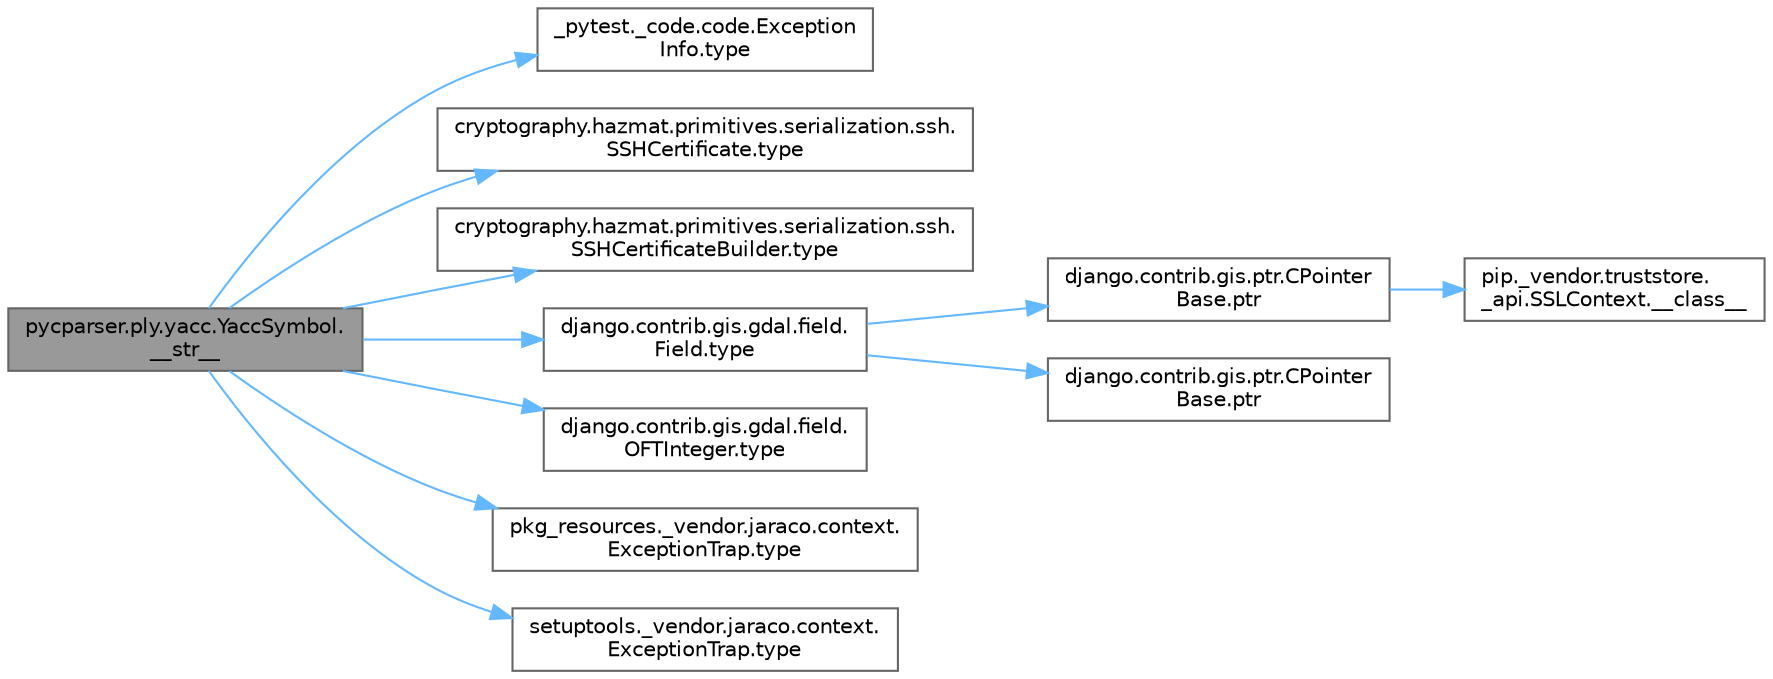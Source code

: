 digraph "pycparser.ply.yacc.YaccSymbol.__str__"
{
 // LATEX_PDF_SIZE
  bgcolor="transparent";
  edge [fontname=Helvetica,fontsize=10,labelfontname=Helvetica,labelfontsize=10];
  node [fontname=Helvetica,fontsize=10,shape=box,height=0.2,width=0.4];
  rankdir="LR";
  Node1 [id="Node000001",label="pycparser.ply.yacc.YaccSymbol.\l__str__",height=0.2,width=0.4,color="gray40", fillcolor="grey60", style="filled", fontcolor="black",tooltip=" "];
  Node1 -> Node2 [id="edge1_Node000001_Node000002",color="steelblue1",style="solid",tooltip=" "];
  Node2 [id="Node000002",label="_pytest._code.code.Exception\lInfo.type",height=0.2,width=0.4,color="grey40", fillcolor="white", style="filled",URL="$class__pytest_1_1__code_1_1code_1_1_exception_info.html#a0824ec04ae2da755cde298802ccde0d8",tooltip=" "];
  Node1 -> Node3 [id="edge2_Node000001_Node000003",color="steelblue1",style="solid",tooltip=" "];
  Node3 [id="Node000003",label="cryptography.hazmat.primitives.serialization.ssh.\lSSHCertificate.type",height=0.2,width=0.4,color="grey40", fillcolor="white", style="filled",URL="$classcryptography_1_1hazmat_1_1primitives_1_1serialization_1_1ssh_1_1_s_s_h_certificate.html#a98fd046c5d647c4d623ef8a0222ca0c3",tooltip=" "];
  Node1 -> Node4 [id="edge3_Node000001_Node000004",color="steelblue1",style="solid",tooltip=" "];
  Node4 [id="Node000004",label="cryptography.hazmat.primitives.serialization.ssh.\lSSHCertificateBuilder.type",height=0.2,width=0.4,color="grey40", fillcolor="white", style="filled",URL="$classcryptography_1_1hazmat_1_1primitives_1_1serialization_1_1ssh_1_1_s_s_h_certificate_builder.html#af33b9efb9710edc284103f7cdca41c5e",tooltip=" "];
  Node1 -> Node5 [id="edge4_Node000001_Node000005",color="steelblue1",style="solid",tooltip=" "];
  Node5 [id="Node000005",label="django.contrib.gis.gdal.field.\lField.type",height=0.2,width=0.4,color="grey40", fillcolor="white", style="filled",URL="$classdjango_1_1contrib_1_1gis_1_1gdal_1_1field_1_1_field.html#aaf23384ebbb79a00434086662282a2bd",tooltip=" "];
  Node5 -> Node6 [id="edge5_Node000005_Node000006",color="steelblue1",style="solid",tooltip=" "];
  Node6 [id="Node000006",label="django.contrib.gis.ptr.CPointer\lBase.ptr",height=0.2,width=0.4,color="grey40", fillcolor="white", style="filled",URL="$classdjango_1_1contrib_1_1gis_1_1ptr_1_1_c_pointer_base.html#a55873c889d27c42497c5a832c24e041b",tooltip=" "];
  Node6 -> Node7 [id="edge6_Node000006_Node000007",color="steelblue1",style="solid",tooltip=" "];
  Node7 [id="Node000007",label="pip._vendor.truststore.\l_api.SSLContext.__class__",height=0.2,width=0.4,color="grey40", fillcolor="white", style="filled",URL="$classpip_1_1__vendor_1_1truststore_1_1__api_1_1_s_s_l_context.html#a530861514f31eabaa3f513557d6e66de",tooltip=" "];
  Node5 -> Node8 [id="edge7_Node000005_Node000008",color="steelblue1",style="solid",tooltip=" "];
  Node8 [id="Node000008",label="django.contrib.gis.ptr.CPointer\lBase.ptr",height=0.2,width=0.4,color="grey40", fillcolor="white", style="filled",URL="$classdjango_1_1contrib_1_1gis_1_1ptr_1_1_c_pointer_base.html#a73d2e45828ab4d985549c571852996fa",tooltip=" "];
  Node1 -> Node9 [id="edge8_Node000001_Node000009",color="steelblue1",style="solid",tooltip=" "];
  Node9 [id="Node000009",label="django.contrib.gis.gdal.field.\lOFTInteger.type",height=0.2,width=0.4,color="grey40", fillcolor="white", style="filled",URL="$classdjango_1_1contrib_1_1gis_1_1gdal_1_1field_1_1_o_f_t_integer.html#acfc7a850c002c2aa6b8ff9a30b1a02b7",tooltip=" "];
  Node1 -> Node10 [id="edge9_Node000001_Node000010",color="steelblue1",style="solid",tooltip=" "];
  Node10 [id="Node000010",label="pkg_resources._vendor.jaraco.context.\lExceptionTrap.type",height=0.2,width=0.4,color="grey40", fillcolor="white", style="filled",URL="$classpkg__resources_1_1__vendor_1_1jaraco_1_1context_1_1_exception_trap.html#a018b1c2c074a87c49f52cbc9fb9606bf",tooltip=" "];
  Node1 -> Node11 [id="edge10_Node000001_Node000011",color="steelblue1",style="solid",tooltip=" "];
  Node11 [id="Node000011",label="setuptools._vendor.jaraco.context.\lExceptionTrap.type",height=0.2,width=0.4,color="grey40", fillcolor="white", style="filled",URL="$classsetuptools_1_1__vendor_1_1jaraco_1_1context_1_1_exception_trap.html#abeafc4b0e271bac6c2dc47a0340a2b0f",tooltip=" "];
}
